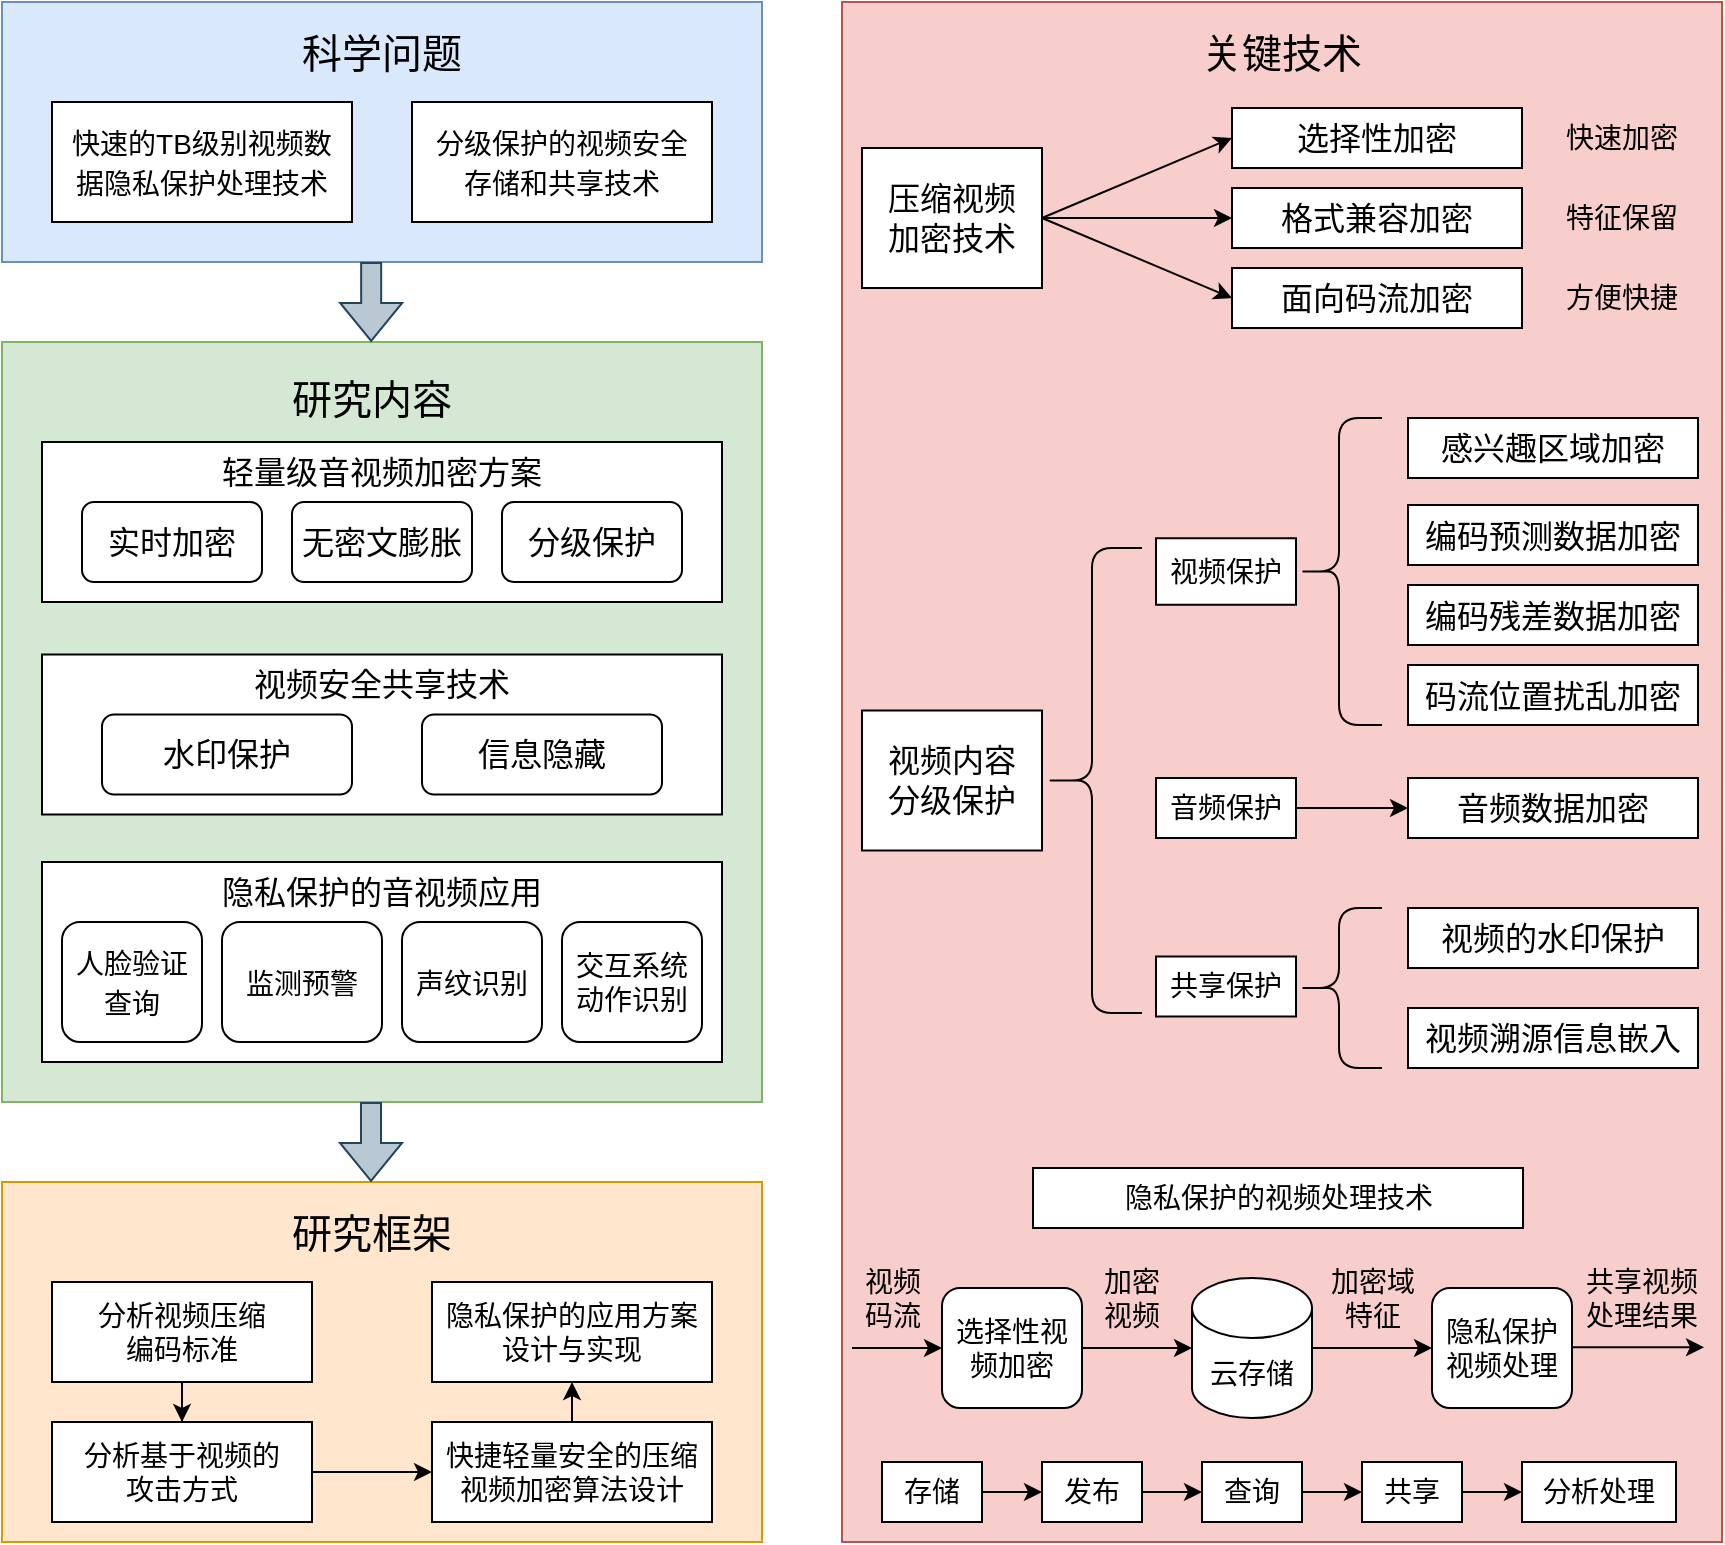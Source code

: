 <mxfile version="18.0.1" type="github">
  <diagram id="tHQtDcuUV_E5mB_fC9Bn" name="Page-1">
    <mxGraphModel dx="1656" dy="813" grid="1" gridSize="10" guides="1" tooltips="1" connect="1" arrows="1" fold="1" page="1" pageScale="1" pageWidth="850" pageHeight="1100" math="0" shadow="0">
      <root>
        <mxCell id="0" />
        <mxCell id="1" parent="0" />
        <mxCell id="bAAVekwnp7McnGfdfpcB-6" value="" style="rounded=0;whiteSpace=wrap;html=1;fontSize=20;fillColor=#f8cecc;strokeColor=#b85450;" vertex="1" parent="1">
          <mxGeometry x="540" y="190" width="440" height="770" as="geometry" />
        </mxCell>
        <mxCell id="bAAVekwnp7McnGfdfpcB-19" value="" style="rounded=0;whiteSpace=wrap;html=1;fontSize=20;fillColor=#ffe6cc;strokeColor=#d79b00;" vertex="1" parent="1">
          <mxGeometry x="120" y="780" width="380" height="180" as="geometry" />
        </mxCell>
        <mxCell id="bAAVekwnp7McnGfdfpcB-1" value="" style="rounded=0;whiteSpace=wrap;html=1;fillColor=#dae8fc;strokeColor=#6c8ebf;" vertex="1" parent="1">
          <mxGeometry x="120" y="190" width="380" height="130" as="geometry" />
        </mxCell>
        <mxCell id="bAAVekwnp7McnGfdfpcB-2" value="科学问题" style="text;html=1;strokeColor=none;fillColor=none;align=center;verticalAlign=middle;whiteSpace=wrap;rounded=0;fontSize=20;" vertex="1" parent="1">
          <mxGeometry x="260" y="200" width="100" height="30" as="geometry" />
        </mxCell>
        <mxCell id="bAAVekwnp7McnGfdfpcB-4" value="&lt;span style=&quot;font-size: 14px;&quot;&gt;快速的TB级别视频数&lt;br&gt;据隐私保护处理技术&lt;/span&gt;" style="rounded=0;whiteSpace=wrap;html=1;fontSize=16;" vertex="1" parent="1">
          <mxGeometry x="145" y="240" width="150" height="60" as="geometry" />
        </mxCell>
        <mxCell id="bAAVekwnp7McnGfdfpcB-5" value="&lt;span style=&quot;font-size: 14px;&quot;&gt;分级保护的视频安全&lt;br&gt;存储和共享技术&lt;/span&gt;" style="rounded=0;whiteSpace=wrap;html=1;fontSize=16;" vertex="1" parent="1">
          <mxGeometry x="325" y="240" width="150" height="60" as="geometry" />
        </mxCell>
        <mxCell id="bAAVekwnp7McnGfdfpcB-7" value="关键技术" style="text;html=1;strokeColor=none;fillColor=none;align=center;verticalAlign=middle;whiteSpace=wrap;rounded=0;fontSize=20;" vertex="1" parent="1">
          <mxGeometry x="710" y="200" width="100" height="30" as="geometry" />
        </mxCell>
        <mxCell id="bAAVekwnp7McnGfdfpcB-8" value="" style="rounded=0;whiteSpace=wrap;html=1;fontSize=20;fillColor=#d5e8d4;strokeColor=#82b366;" vertex="1" parent="1">
          <mxGeometry x="120" y="360" width="380" height="380" as="geometry" />
        </mxCell>
        <mxCell id="bAAVekwnp7McnGfdfpcB-9" value="研究内容" style="text;html=1;strokeColor=none;fillColor=none;align=center;verticalAlign=middle;whiteSpace=wrap;rounded=0;fontSize=20;" vertex="1" parent="1">
          <mxGeometry x="255" y="373" width="100" height="30" as="geometry" />
        </mxCell>
        <mxCell id="bAAVekwnp7McnGfdfpcB-15" style="edgeStyle=orthogonalEdgeStyle;rounded=0;orthogonalLoop=1;jettySize=auto;html=1;exitX=1;exitY=0.5;exitDx=0;exitDy=0;entryX=0;entryY=0.5;entryDx=0;entryDy=0;fontSize=16;" edge="1" parent="1" source="bAAVekwnp7McnGfdfpcB-10" target="bAAVekwnp7McnGfdfpcB-11">
          <mxGeometry relative="1" as="geometry" />
        </mxCell>
        <mxCell id="bAAVekwnp7McnGfdfpcB-10" value="压缩视频&lt;br&gt;加密技术" style="rounded=0;whiteSpace=wrap;html=1;fontSize=16;" vertex="1" parent="1">
          <mxGeometry x="550" y="263" width="90" height="70" as="geometry" />
        </mxCell>
        <mxCell id="bAAVekwnp7McnGfdfpcB-11" value="格式兼容加密" style="rounded=0;whiteSpace=wrap;html=1;fontSize=16;" vertex="1" parent="1">
          <mxGeometry x="735" y="283" width="145" height="30" as="geometry" />
        </mxCell>
        <mxCell id="bAAVekwnp7McnGfdfpcB-12" value="面向码流加密" style="rounded=0;whiteSpace=wrap;html=1;fontSize=16;" vertex="1" parent="1">
          <mxGeometry x="735" y="323" width="145" height="30" as="geometry" />
        </mxCell>
        <mxCell id="bAAVekwnp7McnGfdfpcB-13" value="选择性加密" style="rounded=0;whiteSpace=wrap;html=1;fontSize=16;" vertex="1" parent="1">
          <mxGeometry x="735" y="243" width="145" height="30" as="geometry" />
        </mxCell>
        <mxCell id="bAAVekwnp7McnGfdfpcB-14" value="" style="endArrow=classic;html=1;rounded=0;fontSize=16;exitX=1;exitY=0.5;exitDx=0;exitDy=0;entryX=0;entryY=0.5;entryDx=0;entryDy=0;" edge="1" parent="1" source="bAAVekwnp7McnGfdfpcB-10" target="bAAVekwnp7McnGfdfpcB-13">
          <mxGeometry width="50" height="50" relative="1" as="geometry">
            <mxPoint x="810" y="260" as="sourcePoint" />
            <mxPoint x="860" y="210" as="targetPoint" />
          </mxGeometry>
        </mxCell>
        <mxCell id="bAAVekwnp7McnGfdfpcB-17" value="" style="endArrow=classic;html=1;rounded=0;fontSize=16;exitX=1;exitY=0.5;exitDx=0;exitDy=0;entryX=0;entryY=0.5;entryDx=0;entryDy=0;" edge="1" parent="1" source="bAAVekwnp7McnGfdfpcB-10" target="bAAVekwnp7McnGfdfpcB-12">
          <mxGeometry width="50" height="50" relative="1" as="geometry">
            <mxPoint x="660" y="280" as="sourcePoint" />
            <mxPoint x="710" y="230" as="targetPoint" />
          </mxGeometry>
        </mxCell>
        <mxCell id="bAAVekwnp7McnGfdfpcB-18" value="研究框架" style="text;html=1;strokeColor=none;fillColor=none;align=center;verticalAlign=middle;whiteSpace=wrap;rounded=0;fontSize=20;" vertex="1" parent="1">
          <mxGeometry x="255" y="790" width="100" height="30" as="geometry" />
        </mxCell>
        <mxCell id="bAAVekwnp7McnGfdfpcB-20" value="视频内容&lt;br&gt;分级保护" style="rounded=0;whiteSpace=wrap;html=1;fontSize=16;" vertex="1" parent="1">
          <mxGeometry x="550" y="544.25" width="90" height="70" as="geometry" />
        </mxCell>
        <mxCell id="bAAVekwnp7McnGfdfpcB-21" value="编码预测数据加密" style="rounded=0;whiteSpace=wrap;html=1;fontSize=16;" vertex="1" parent="1">
          <mxGeometry x="823" y="441.5" width="145" height="30" as="geometry" />
        </mxCell>
        <mxCell id="bAAVekwnp7McnGfdfpcB-22" value="编码残差数据加密" style="rounded=0;whiteSpace=wrap;html=1;fontSize=16;" vertex="1" parent="1">
          <mxGeometry x="823" y="481.5" width="145" height="30" as="geometry" />
        </mxCell>
        <mxCell id="bAAVekwnp7McnGfdfpcB-23" value="码流位置扰乱加密" style="rounded=0;whiteSpace=wrap;html=1;fontSize=16;" vertex="1" parent="1">
          <mxGeometry x="823" y="521.5" width="145" height="30" as="geometry" />
        </mxCell>
        <mxCell id="bAAVekwnp7McnGfdfpcB-28" value="" style="rounded=0;whiteSpace=wrap;html=1;fontSize=16;" vertex="1" parent="1">
          <mxGeometry x="140" y="410" width="340" height="80" as="geometry" />
        </mxCell>
        <mxCell id="bAAVekwnp7McnGfdfpcB-29" value="轻量级音视频加密方案" style="text;html=1;strokeColor=none;fillColor=none;align=center;verticalAlign=middle;whiteSpace=wrap;rounded=0;fontSize=16;" vertex="1" parent="1">
          <mxGeometry x="195" y="410" width="230" height="30" as="geometry" />
        </mxCell>
        <mxCell id="bAAVekwnp7McnGfdfpcB-30" value="无密文膨胀" style="rounded=1;whiteSpace=wrap;html=1;fontSize=16;" vertex="1" parent="1">
          <mxGeometry x="265" y="440" width="90" height="40" as="geometry" />
        </mxCell>
        <mxCell id="bAAVekwnp7McnGfdfpcB-31" value="实时加密" style="rounded=1;whiteSpace=wrap;html=1;fontSize=16;" vertex="1" parent="1">
          <mxGeometry x="160" y="440" width="90" height="40" as="geometry" />
        </mxCell>
        <mxCell id="bAAVekwnp7McnGfdfpcB-32" value="分级保护" style="rounded=1;whiteSpace=wrap;html=1;fontSize=16;" vertex="1" parent="1">
          <mxGeometry x="370" y="440" width="90" height="40" as="geometry" />
        </mxCell>
        <mxCell id="bAAVekwnp7McnGfdfpcB-33" value="" style="rounded=0;whiteSpace=wrap;html=1;fontSize=16;" vertex="1" parent="1">
          <mxGeometry x="140" y="620" width="340" height="100" as="geometry" />
        </mxCell>
        <mxCell id="bAAVekwnp7McnGfdfpcB-34" value="隐私保护的音视频应用" style="text;html=1;strokeColor=none;fillColor=none;align=center;verticalAlign=middle;whiteSpace=wrap;rounded=0;fontSize=16;" vertex="1" parent="1">
          <mxGeometry x="195" y="620" width="230" height="30" as="geometry" />
        </mxCell>
        <mxCell id="bAAVekwnp7McnGfdfpcB-35" value="&lt;span style=&quot;font-size: 14px;&quot;&gt;人脸验证&lt;br&gt;查询&lt;/span&gt;" style="rounded=1;whiteSpace=wrap;html=1;fontSize=16;" vertex="1" parent="1">
          <mxGeometry x="150" y="650" width="70" height="60" as="geometry" />
        </mxCell>
        <mxCell id="bAAVekwnp7McnGfdfpcB-36" value="&lt;span style=&quot;font-size: 14px;&quot;&gt;监测预警&lt;/span&gt;" style="rounded=1;whiteSpace=wrap;html=1;fontSize=16;" vertex="1" parent="1">
          <mxGeometry x="230" y="650" width="80" height="60" as="geometry" />
        </mxCell>
        <mxCell id="bAAVekwnp7McnGfdfpcB-37" value="&lt;span style=&quot;font-size: 14px;&quot;&gt;声纹识别&lt;/span&gt;" style="rounded=1;whiteSpace=wrap;html=1;fontSize=16;" vertex="1" parent="1">
          <mxGeometry x="320" y="650" width="70" height="60" as="geometry" />
        </mxCell>
        <mxCell id="bAAVekwnp7McnGfdfpcB-38" value="" style="shape=curlyBracket;whiteSpace=wrap;html=1;rounded=1;fontSize=16;" vertex="1" parent="1">
          <mxGeometry x="767" y="398" width="43" height="153.5" as="geometry" />
        </mxCell>
        <mxCell id="bAAVekwnp7McnGfdfpcB-42" value="" style="shape=flexArrow;endArrow=classic;html=1;rounded=0;fontSize=14;fillColor=#bac8d3;strokeColor=#23445d;" edge="1" parent="1">
          <mxGeometry width="50" height="50" relative="1" as="geometry">
            <mxPoint x="304.58" y="320" as="sourcePoint" />
            <mxPoint x="304.58" y="360" as="targetPoint" />
          </mxGeometry>
        </mxCell>
        <mxCell id="bAAVekwnp7McnGfdfpcB-45" value="隐私保护的应用方案设计与实现" style="rounded=0;whiteSpace=wrap;html=1;fontSize=14;" vertex="1" parent="1">
          <mxGeometry x="335" y="830" width="140" height="50" as="geometry" />
        </mxCell>
        <mxCell id="bAAVekwnp7McnGfdfpcB-52" style="edgeStyle=orthogonalEdgeStyle;rounded=0;orthogonalLoop=1;jettySize=auto;html=1;entryX=0.5;entryY=0;entryDx=0;entryDy=0;fontSize=14;fillColor=#000000;" edge="1" parent="1" source="bAAVekwnp7McnGfdfpcB-46" target="bAAVekwnp7McnGfdfpcB-51">
          <mxGeometry relative="1" as="geometry" />
        </mxCell>
        <mxCell id="bAAVekwnp7McnGfdfpcB-46" value="分析视频压缩&lt;br&gt;编码标准" style="rounded=0;whiteSpace=wrap;html=1;fontSize=14;" vertex="1" parent="1">
          <mxGeometry x="145" y="830" width="130" height="50" as="geometry" />
        </mxCell>
        <mxCell id="bAAVekwnp7McnGfdfpcB-54" style="edgeStyle=orthogonalEdgeStyle;rounded=0;orthogonalLoop=1;jettySize=auto;html=1;exitX=0.5;exitY=0;exitDx=0;exitDy=0;entryX=0.5;entryY=1;entryDx=0;entryDy=0;fontSize=14;fillColor=#000000;" edge="1" parent="1" source="bAAVekwnp7McnGfdfpcB-47" target="bAAVekwnp7McnGfdfpcB-45">
          <mxGeometry relative="1" as="geometry" />
        </mxCell>
        <mxCell id="bAAVekwnp7McnGfdfpcB-47" value="快捷轻量安全的压缩视频加密算法设计" style="rounded=0;whiteSpace=wrap;html=1;fontSize=14;" vertex="1" parent="1">
          <mxGeometry x="335" y="900" width="140" height="50" as="geometry" />
        </mxCell>
        <mxCell id="bAAVekwnp7McnGfdfpcB-53" style="edgeStyle=orthogonalEdgeStyle;rounded=0;orthogonalLoop=1;jettySize=auto;html=1;exitX=1;exitY=0.5;exitDx=0;exitDy=0;fontSize=14;fillColor=#000000;" edge="1" parent="1" source="bAAVekwnp7McnGfdfpcB-51" target="bAAVekwnp7McnGfdfpcB-47">
          <mxGeometry relative="1" as="geometry" />
        </mxCell>
        <mxCell id="bAAVekwnp7McnGfdfpcB-51" value="分析基于视频的&lt;br&gt;攻击方式" style="rounded=0;whiteSpace=wrap;html=1;fontSize=14;" vertex="1" parent="1">
          <mxGeometry x="145" y="900" width="130" height="50" as="geometry" />
        </mxCell>
        <mxCell id="bAAVekwnp7McnGfdfpcB-78" style="edgeStyle=orthogonalEdgeStyle;rounded=0;orthogonalLoop=1;jettySize=auto;html=1;exitX=1;exitY=0.5;exitDx=0;exitDy=0;entryX=0;entryY=0.5;entryDx=0;entryDy=0;entryPerimeter=0;fontSize=14;fillColor=#000000;" edge="1" parent="1" source="bAAVekwnp7McnGfdfpcB-56" target="bAAVekwnp7McnGfdfpcB-77">
          <mxGeometry relative="1" as="geometry" />
        </mxCell>
        <mxCell id="bAAVekwnp7McnGfdfpcB-56" value="选择性视频加密" style="rounded=1;whiteSpace=wrap;html=1;fontSize=14;" vertex="1" parent="1">
          <mxGeometry x="590" y="833" width="70" height="60" as="geometry" />
        </mxCell>
        <mxCell id="bAAVekwnp7McnGfdfpcB-60" value="加密视频" style="text;html=1;strokeColor=none;fillColor=none;align=center;verticalAlign=middle;whiteSpace=wrap;rounded=0;fontSize=14;" vertex="1" parent="1">
          <mxGeometry x="665" y="823" width="40" height="30" as="geometry" />
        </mxCell>
        <mxCell id="bAAVekwnp7McnGfdfpcB-62" value="视频&lt;br&gt;码流" style="text;html=1;strokeColor=none;fillColor=none;align=center;verticalAlign=middle;whiteSpace=wrap;rounded=0;fontSize=14;" vertex="1" parent="1">
          <mxGeometry x="545" y="823" width="41" height="30" as="geometry" />
        </mxCell>
        <mxCell id="bAAVekwnp7McnGfdfpcB-64" value="" style="endArrow=classic;html=1;rounded=0;fontSize=14;fillColor=#000000;entryX=0;entryY=0.5;entryDx=0;entryDy=0;" edge="1" parent="1" target="bAAVekwnp7McnGfdfpcB-56">
          <mxGeometry width="50" height="50" relative="1" as="geometry">
            <mxPoint x="545" y="863" as="sourcePoint" />
            <mxPoint x="580" y="863" as="targetPoint" />
          </mxGeometry>
        </mxCell>
        <mxCell id="bAAVekwnp7McnGfdfpcB-66" value="共享视频处理结果" style="text;html=1;strokeColor=none;fillColor=none;align=center;verticalAlign=middle;whiteSpace=wrap;rounded=0;fontSize=14;" vertex="1" parent="1">
          <mxGeometry x="905" y="823" width="70" height="30" as="geometry" />
        </mxCell>
        <mxCell id="bAAVekwnp7McnGfdfpcB-114" style="edgeStyle=orthogonalEdgeStyle;rounded=0;orthogonalLoop=1;jettySize=auto;html=1;exitX=1;exitY=0.5;exitDx=0;exitDy=0;exitPerimeter=0;entryX=0;entryY=0.5;entryDx=0;entryDy=0;fontSize=14;fillColor=#000000;" edge="1" parent="1" source="bAAVekwnp7McnGfdfpcB-77" target="bAAVekwnp7McnGfdfpcB-113">
          <mxGeometry relative="1" as="geometry" />
        </mxCell>
        <mxCell id="bAAVekwnp7McnGfdfpcB-77" value="云存储" style="shape=cylinder3;whiteSpace=wrap;html=1;boundedLbl=1;backgroundOutline=1;size=15;fontSize=14;" vertex="1" parent="1">
          <mxGeometry x="715" y="828" width="60" height="70" as="geometry" />
        </mxCell>
        <mxCell id="bAAVekwnp7McnGfdfpcB-84" value="" style="rounded=0;whiteSpace=wrap;html=1;fontSize=16;" vertex="1" parent="1">
          <mxGeometry x="140" y="516.25" width="340" height="80" as="geometry" />
        </mxCell>
        <mxCell id="bAAVekwnp7McnGfdfpcB-85" value="视频安全共享技术" style="text;html=1;strokeColor=none;fillColor=none;align=center;verticalAlign=middle;whiteSpace=wrap;rounded=0;fontSize=16;" vertex="1" parent="1">
          <mxGeometry x="195" y="516.25" width="230" height="30" as="geometry" />
        </mxCell>
        <mxCell id="bAAVekwnp7McnGfdfpcB-86" value="水印保护" style="rounded=1;whiteSpace=wrap;html=1;fontSize=16;" vertex="1" parent="1">
          <mxGeometry x="170" y="546.25" width="125" height="40" as="geometry" />
        </mxCell>
        <mxCell id="bAAVekwnp7McnGfdfpcB-87" value="信息隐藏" style="rounded=1;whiteSpace=wrap;html=1;fontSize=16;" vertex="1" parent="1">
          <mxGeometry x="330" y="546.25" width="120" height="40" as="geometry" />
        </mxCell>
        <mxCell id="bAAVekwnp7McnGfdfpcB-89" value="交互系统动作识别" style="rounded=1;whiteSpace=wrap;html=1;fontSize=14;" vertex="1" parent="1">
          <mxGeometry x="400" y="650" width="70" height="60" as="geometry" />
        </mxCell>
        <mxCell id="bAAVekwnp7McnGfdfpcB-90" value="" style="shape=flexArrow;endArrow=classic;html=1;rounded=0;fontSize=14;fillColor=#bac8d3;strokeColor=#23445d;" edge="1" parent="1">
          <mxGeometry width="50" height="50" relative="1" as="geometry">
            <mxPoint x="304.5" y="740.0" as="sourcePoint" />
            <mxPoint x="304.5" y="780.0" as="targetPoint" />
          </mxGeometry>
        </mxCell>
        <mxCell id="bAAVekwnp7McnGfdfpcB-95" style="edgeStyle=orthogonalEdgeStyle;rounded=0;orthogonalLoop=1;jettySize=auto;html=1;exitX=1;exitY=0.5;exitDx=0;exitDy=0;entryX=0;entryY=0.5;entryDx=0;entryDy=0;fontSize=14;fillColor=#000000;" edge="1" parent="1" source="bAAVekwnp7McnGfdfpcB-91" target="bAAVekwnp7McnGfdfpcB-94">
          <mxGeometry relative="1" as="geometry" />
        </mxCell>
        <mxCell id="bAAVekwnp7McnGfdfpcB-91" value="音频保护" style="rounded=0;whiteSpace=wrap;html=1;fontSize=14;" vertex="1" parent="1">
          <mxGeometry x="697" y="578" width="70" height="30" as="geometry" />
        </mxCell>
        <mxCell id="bAAVekwnp7McnGfdfpcB-92" value="视频保护" style="rounded=0;whiteSpace=wrap;html=1;fontSize=14;" vertex="1" parent="1">
          <mxGeometry x="697" y="458.13" width="70" height="33.25" as="geometry" />
        </mxCell>
        <mxCell id="bAAVekwnp7McnGfdfpcB-93" value="感兴趣区域加密" style="rounded=0;whiteSpace=wrap;html=1;fontSize=16;" vertex="1" parent="1">
          <mxGeometry x="823" y="398" width="145" height="30" as="geometry" />
        </mxCell>
        <mxCell id="bAAVekwnp7McnGfdfpcB-94" value="音频数据加密" style="rounded=0;whiteSpace=wrap;html=1;fontSize=16;" vertex="1" parent="1">
          <mxGeometry x="823" y="578" width="145" height="30" as="geometry" />
        </mxCell>
        <mxCell id="bAAVekwnp7McnGfdfpcB-96" value="" style="shape=curlyBracket;whiteSpace=wrap;html=1;rounded=1;fontSize=16;" vertex="1" parent="1">
          <mxGeometry x="640" y="463" width="50" height="232.5" as="geometry" />
        </mxCell>
        <mxCell id="bAAVekwnp7McnGfdfpcB-97" value="特征保留" style="text;html=1;strokeColor=none;fillColor=none;align=center;verticalAlign=middle;whiteSpace=wrap;rounded=0;fontSize=14;" vertex="1" parent="1">
          <mxGeometry x="900" y="283" width="60" height="30" as="geometry" />
        </mxCell>
        <mxCell id="bAAVekwnp7McnGfdfpcB-98" value="快速加密" style="text;html=1;strokeColor=none;fillColor=none;align=center;verticalAlign=middle;whiteSpace=wrap;rounded=0;fontSize=14;" vertex="1" parent="1">
          <mxGeometry x="900" y="243" width="60" height="30" as="geometry" />
        </mxCell>
        <mxCell id="bAAVekwnp7McnGfdfpcB-99" value="方便快捷" style="text;html=1;strokeColor=none;fillColor=none;align=center;verticalAlign=middle;whiteSpace=wrap;rounded=0;fontSize=14;" vertex="1" parent="1">
          <mxGeometry x="900" y="323" width="60" height="30" as="geometry" />
        </mxCell>
        <mxCell id="bAAVekwnp7McnGfdfpcB-100" value="共享保护" style="rounded=0;whiteSpace=wrap;html=1;fontSize=14;" vertex="1" parent="1">
          <mxGeometry x="697" y="667.25" width="70" height="30" as="geometry" />
        </mxCell>
        <mxCell id="bAAVekwnp7McnGfdfpcB-102" value="" style="shape=curlyBracket;whiteSpace=wrap;html=1;rounded=1;fontSize=16;" vertex="1" parent="1">
          <mxGeometry x="767" y="643" width="43" height="80" as="geometry" />
        </mxCell>
        <mxCell id="bAAVekwnp7McnGfdfpcB-103" value="视频溯源信息嵌入" style="rounded=0;whiteSpace=wrap;html=1;fontSize=16;" vertex="1" parent="1">
          <mxGeometry x="823" y="693" width="145" height="30" as="geometry" />
        </mxCell>
        <mxCell id="bAAVekwnp7McnGfdfpcB-104" value="视频的水印保护" style="rounded=0;whiteSpace=wrap;html=1;fontSize=16;" vertex="1" parent="1">
          <mxGeometry x="823" y="643" width="145" height="30" as="geometry" />
        </mxCell>
        <mxCell id="bAAVekwnp7McnGfdfpcB-108" value="隐私保护的视频处理技术" style="rounded=0;whiteSpace=wrap;html=1;fontSize=14;" vertex="1" parent="1">
          <mxGeometry x="635.5" y="773" width="245" height="30" as="geometry" />
        </mxCell>
        <mxCell id="bAAVekwnp7McnGfdfpcB-109" value="加密域特征" style="text;html=1;strokeColor=none;fillColor=none;align=center;verticalAlign=middle;whiteSpace=wrap;rounded=0;fontSize=14;" vertex="1" parent="1">
          <mxGeometry x="778.5" y="823" width="52.5" height="30" as="geometry" />
        </mxCell>
        <mxCell id="bAAVekwnp7McnGfdfpcB-113" value="&lt;span style=&quot;&quot;&gt;隐私保护视频处理&lt;/span&gt;" style="rounded=1;whiteSpace=wrap;html=1;fontSize=14;" vertex="1" parent="1">
          <mxGeometry x="835" y="833" width="70" height="60" as="geometry" />
        </mxCell>
        <mxCell id="bAAVekwnp7McnGfdfpcB-115" value="" style="endArrow=classic;html=1;rounded=0;fontSize=14;fillColor=#000000;entryX=0;entryY=0.5;entryDx=0;entryDy=0;" edge="1" parent="1">
          <mxGeometry width="50" height="50" relative="1" as="geometry">
            <mxPoint x="905" y="862.66" as="sourcePoint" />
            <mxPoint x="971" y="862.66" as="targetPoint" />
          </mxGeometry>
        </mxCell>
        <mxCell id="bAAVekwnp7McnGfdfpcB-123" style="edgeStyle=orthogonalEdgeStyle;rounded=0;orthogonalLoop=1;jettySize=auto;html=1;exitX=1;exitY=0.5;exitDx=0;exitDy=0;entryX=0;entryY=0.5;entryDx=0;entryDy=0;fontSize=14;fillColor=#000000;" edge="1" parent="1" source="bAAVekwnp7McnGfdfpcB-117" target="bAAVekwnp7McnGfdfpcB-119">
          <mxGeometry relative="1" as="geometry" />
        </mxCell>
        <mxCell id="bAAVekwnp7McnGfdfpcB-117" value="存储" style="rounded=0;whiteSpace=wrap;html=1;fontSize=14;" vertex="1" parent="1">
          <mxGeometry x="560" y="920" width="50" height="30" as="geometry" />
        </mxCell>
        <mxCell id="bAAVekwnp7McnGfdfpcB-127" style="edgeStyle=orthogonalEdgeStyle;rounded=0;orthogonalLoop=1;jettySize=auto;html=1;exitX=1;exitY=0.5;exitDx=0;exitDy=0;entryX=0;entryY=0.5;entryDx=0;entryDy=0;fontSize=14;fillColor=#000000;" edge="1" parent="1" source="bAAVekwnp7McnGfdfpcB-118" target="bAAVekwnp7McnGfdfpcB-121">
          <mxGeometry relative="1" as="geometry" />
        </mxCell>
        <mxCell id="bAAVekwnp7McnGfdfpcB-118" value="共享" style="rounded=0;whiteSpace=wrap;html=1;fontSize=14;" vertex="1" parent="1">
          <mxGeometry x="800" y="920" width="50" height="30" as="geometry" />
        </mxCell>
        <mxCell id="bAAVekwnp7McnGfdfpcB-125" style="edgeStyle=orthogonalEdgeStyle;rounded=0;orthogonalLoop=1;jettySize=auto;html=1;exitX=1;exitY=0.5;exitDx=0;exitDy=0;entryX=0;entryY=0.5;entryDx=0;entryDy=0;fontSize=14;fillColor=#000000;" edge="1" parent="1" source="bAAVekwnp7McnGfdfpcB-119" target="bAAVekwnp7McnGfdfpcB-120">
          <mxGeometry relative="1" as="geometry" />
        </mxCell>
        <mxCell id="bAAVekwnp7McnGfdfpcB-119" value="发布" style="rounded=0;whiteSpace=wrap;html=1;fontSize=14;" vertex="1" parent="1">
          <mxGeometry x="640" y="920" width="50" height="30" as="geometry" />
        </mxCell>
        <mxCell id="bAAVekwnp7McnGfdfpcB-126" style="edgeStyle=orthogonalEdgeStyle;rounded=0;orthogonalLoop=1;jettySize=auto;html=1;exitX=1;exitY=0.5;exitDx=0;exitDy=0;entryX=0;entryY=0.5;entryDx=0;entryDy=0;fontSize=14;fillColor=#000000;" edge="1" parent="1" source="bAAVekwnp7McnGfdfpcB-120" target="bAAVekwnp7McnGfdfpcB-118">
          <mxGeometry relative="1" as="geometry" />
        </mxCell>
        <mxCell id="bAAVekwnp7McnGfdfpcB-120" value="查询" style="rounded=0;whiteSpace=wrap;html=1;fontSize=14;" vertex="1" parent="1">
          <mxGeometry x="720" y="920" width="50" height="30" as="geometry" />
        </mxCell>
        <mxCell id="bAAVekwnp7McnGfdfpcB-121" value="分析处理" style="rounded=0;whiteSpace=wrap;html=1;fontSize=14;" vertex="1" parent="1">
          <mxGeometry x="880" y="920" width="77" height="30" as="geometry" />
        </mxCell>
      </root>
    </mxGraphModel>
  </diagram>
</mxfile>
